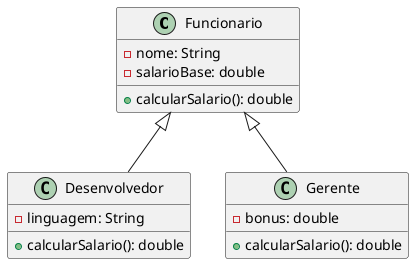 @startuml uml

class Funcionario {
  - nome: String
  - salarioBase: double
  + calcularSalario(): double
}

class Desenvolvedor {
  - linguagem: String
  + calcularSalario(): double
}

class Gerente {
  - bonus: double
  + calcularSalario(): double
}

Funcionario <|-- Desenvolvedor
Funcionario <|-- Gerente

@enduml
